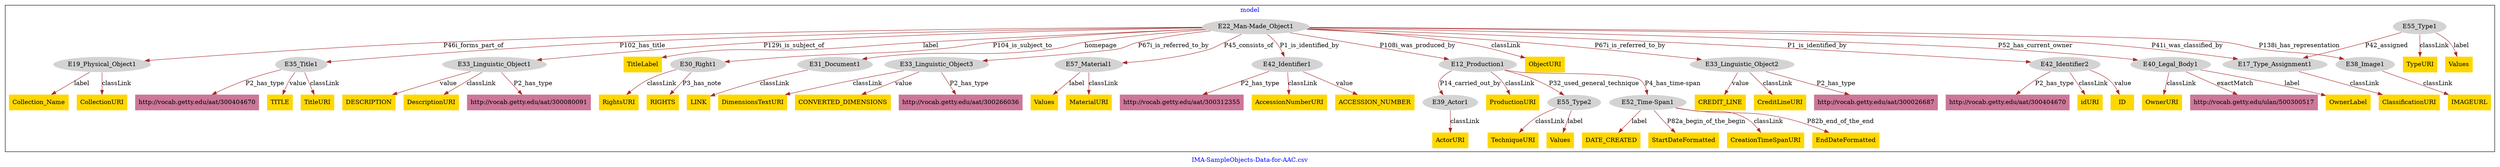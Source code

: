digraph n0 {
fontcolor="blue"
remincross="true"
label="IMA-SampleObjects-Data-for-AAC.csv"
subgraph cluster {
label="model"
n2[style="filled",color="white",fillcolor="lightgray",label="E42_Identifier2"];
n3[shape="plaintext",style="filled",fillcolor="gold",label="ID"];
n4[style="filled",color="white",fillcolor="lightgray",label="E40_Legal_Body1"];
n5[shape="plaintext",style="filled",fillcolor="gold",label="OwnerURI"];
n6[style="filled",color="white",fillcolor="lightgray",label="E55_Type1"];
n7[shape="plaintext",style="filled",fillcolor="gold",label="Values"];
n8[style="filled",color="white",fillcolor="lightgray",label="E38_Image1"];
n9[shape="plaintext",style="filled",fillcolor="gold",label="IMAGEURL"];
n10[shape="plaintext",style="filled",fillcolor="#CC7799",label="http://vocab.getty.edu/ulan/500300517"];
n11[style="filled",color="white",fillcolor="lightgray",label="E19_Physical_Object1"];
n12[shape="plaintext",style="filled",fillcolor="gold",label="Collection_Name"];
n13[style="filled",color="white",fillcolor="lightgray",label="E35_Title1"];
n14[shape="plaintext",style="filled",fillcolor="gold",label="TitleURI"];
n15[style="filled",color="white",fillcolor="lightgray",label="E33_Linguistic_Object1"];
n16[shape="plaintext",style="filled",fillcolor="gold",label="DESCRIPTION"];
n17[style="filled",color="white",fillcolor="lightgray",label="E55_Type2"];
n18[shape="plaintext",style="filled",fillcolor="gold",label="TechniqueURI"];
n19[style="filled",color="white",fillcolor="lightgray",label="E22_Man-Made_Object1"];
n20[shape="plaintext",style="filled",fillcolor="gold",label="TitleLabel"];
n21[shape="plaintext",style="filled",fillcolor="gold",label="OwnerLabel"];
n22[style="filled",color="white",fillcolor="lightgray",label="E52_Time-Span1"];
n23[shape="plaintext",style="filled",fillcolor="gold",label="StartDateFormatted"];
n24[style="filled",color="white",fillcolor="lightgray",label="E30_Right1"];
n25[shape="plaintext",style="filled",fillcolor="gold",label="RIGHTS"];
n26[style="filled",color="white",fillcolor="lightgray",label="E31_Document1"];
n27[shape="plaintext",style="filled",fillcolor="gold",label="LINK"];
n28[style="filled",color="white",fillcolor="lightgray",label="E17_Type_Assignment1"];
n29[shape="plaintext",style="filled",fillcolor="gold",label="ClassificationURI"];
n30[shape="plaintext",style="filled",fillcolor="#CC7799",label="http://vocab.getty.edu/aat/300404670"];
n31[shape="plaintext",style="filled",fillcolor="#CC7799",label="http://vocab.getty.edu/aat/300404670"];
n32[shape="plaintext",style="filled",fillcolor="gold",label="TITLE"];
n33[style="filled",color="white",fillcolor="lightgray",label="E33_Linguistic_Object3"];
n34[shape="plaintext",style="filled",fillcolor="#CC7799",label="http://vocab.getty.edu/aat/300266036"];
n35[shape="plaintext",style="filled",fillcolor="gold",label="CollectionURI"];
n36[style="filled",color="white",fillcolor="lightgray",label="E39_Actor1"];
n37[shape="plaintext",style="filled",fillcolor="gold",label="ActorURI"];
n38[style="filled",color="white",fillcolor="lightgray",label="E57_Material1"];
n39[shape="plaintext",style="filled",fillcolor="gold",label="Values"];
n40[shape="plaintext",style="filled",fillcolor="gold",label="DimensionsTextURI"];
n41[style="filled",color="white",fillcolor="lightgray",label="E12_Production1"];
n42[style="filled",color="white",fillcolor="lightgray",label="E42_Identifier1"];
n43[shape="plaintext",style="filled",fillcolor="gold",label="ACCESSION_NUMBER"];
n44[shape="plaintext",style="filled",fillcolor="gold",label="Values"];
n45[shape="plaintext",style="filled",fillcolor="#CC7799",label="http://vocab.getty.edu/aat/300312355"];
n46[shape="plaintext",style="filled",fillcolor="gold",label="CONVERTED_DIMENSIONS"];
n47[shape="plaintext",style="filled",fillcolor="gold",label="ProductionURI"];
n48[shape="plaintext",style="filled",fillcolor="gold",label="DescriptionURI"];
n49[shape="plaintext",style="filled",fillcolor="gold",label="MaterialURI"];
n50[shape="plaintext",style="filled",fillcolor="gold",label="TypeURI"];
n51[shape="plaintext",style="filled",fillcolor="gold",label="CreationTimeSpanURI"];
n52[shape="plaintext",style="filled",fillcolor="gold",label="ObjectURI"];
n53[style="filled",color="white",fillcolor="lightgray",label="E33_Linguistic_Object2"];
n54[shape="plaintext",style="filled",fillcolor="#CC7799",label="http://vocab.getty.edu/aat/300026687"];
n55[shape="plaintext",style="filled",fillcolor="gold",label="AccessionNumberURI"];
n56[shape="plaintext",style="filled",fillcolor="gold",label="idURI"];
n57[shape="plaintext",style="filled",fillcolor="#CC7799",label="http://vocab.getty.edu/aat/300080091"];
n58[shape="plaintext",style="filled",fillcolor="gold",label="EndDateFormatted"];
n59[shape="plaintext",style="filled",fillcolor="gold",label="RightsURI"];
n60[shape="plaintext",style="filled",fillcolor="gold",label="DATE_CREATED"];
n61[shape="plaintext",style="filled",fillcolor="gold",label="CREDIT_LINE"];
n62[shape="plaintext",style="filled",fillcolor="gold",label="CreditLineURI"];
}
n2 -> n3[color="brown",fontcolor="black",label="value"]
n4 -> n5[color="brown",fontcolor="black",label="classLink"]
n6 -> n7[color="brown",fontcolor="black",label="label"]
n8 -> n9[color="brown",fontcolor="black",label="classLink"]
n4 -> n10[color="brown",fontcolor="black",label="exactMatch"]
n11 -> n12[color="brown",fontcolor="black",label="label"]
n13 -> n14[color="brown",fontcolor="black",label="classLink"]
n15 -> n16[color="brown",fontcolor="black",label="value"]
n17 -> n18[color="brown",fontcolor="black",label="classLink"]
n19 -> n20[color="brown",fontcolor="black",label="label"]
n4 -> n21[color="brown",fontcolor="black",label="label"]
n22 -> n23[color="brown",fontcolor="black",label="P82a_begin_of_the_begin"]
n24 -> n25[color="brown",fontcolor="black",label="P3_has_note"]
n26 -> n27[color="brown",fontcolor="black",label="classLink"]
n28 -> n29[color="brown",fontcolor="black",label="classLink"]
n19 -> n26[color="brown",fontcolor="black",label="homepage"]
n13 -> n30[color="brown",fontcolor="black",label="P2_has_type"]
n2 -> n31[color="brown",fontcolor="black",label="P2_has_type"]
n13 -> n32[color="brown",fontcolor="black",label="value"]
n33 -> n34[color="brown",fontcolor="black",label="P2_has_type"]
n11 -> n35[color="brown",fontcolor="black",label="classLink"]
n36 -> n37[color="brown",fontcolor="black",label="classLink"]
n19 -> n38[color="brown",fontcolor="black",label="P45_consists_of"]
n17 -> n39[color="brown",fontcolor="black",label="label"]
n33 -> n40[color="brown",fontcolor="black",label="classLink"]
n41 -> n36[color="brown",fontcolor="black",label="P14_carried_out_by"]
n42 -> n43[color="brown",fontcolor="black",label="value"]
n41 -> n17[color="brown",fontcolor="black",label="P32_used_general_technique"]
n19 -> n8[color="brown",fontcolor="black",label="P138i_has_representation"]
n38 -> n44[color="brown",fontcolor="black",label="label"]
n42 -> n45[color="brown",fontcolor="black",label="P2_has_type"]
n19 -> n24[color="brown",fontcolor="black",label="P104_is_subject_to"]
n33 -> n46[color="brown",fontcolor="black",label="value"]
n19 -> n41[color="brown",fontcolor="black",label="P108i_was_produced_by"]
n41 -> n47[color="brown",fontcolor="black",label="classLink"]
n19 -> n42[color="brown",fontcolor="black",label="P1_is_identified_by"]
n19 -> n2[color="brown",fontcolor="black",label="P1_is_identified_by"]
n15 -> n48[color="brown",fontcolor="black",label="classLink"]
n38 -> n49[color="brown",fontcolor="black",label="classLink"]
n6 -> n50[color="brown",fontcolor="black",label="classLink"]
n22 -> n51[color="brown",fontcolor="black",label="classLink"]
n19 -> n4[color="brown",fontcolor="black",label="P52_has_current_owner"]
n19 -> n52[color="brown",fontcolor="black",label="classLink"]
n53 -> n54[color="brown",fontcolor="black",label="P2_has_type"]
n41 -> n22[color="brown",fontcolor="black",label="P4_has_time-span"]
n42 -> n55[color="brown",fontcolor="black",label="classLink"]
n2 -> n56[color="brown",fontcolor="black",label="classLink"]
n19 -> n15[color="brown",fontcolor="black",label="P129i_is_subject_of"]
n19 -> n13[color="brown",fontcolor="black",label="P102_has_title"]
n15 -> n57[color="brown",fontcolor="black",label="P2_has_type"]
n19 -> n11[color="brown",fontcolor="black",label="P46i_forms_part_of"]
n22 -> n58[color="brown",fontcolor="black",label="P82b_end_of_the_end"]
n24 -> n59[color="brown",fontcolor="black",label="classLink"]
n6 -> n28[color="brown",fontcolor="black",label="P42_assigned"]
n19 -> n53[color="brown",fontcolor="black",label="P67i_is_referred_to_by"]
n19 -> n33[color="brown",fontcolor="black",label="P67i_is_referred_to_by"]
n22 -> n60[color="brown",fontcolor="black",label="label"]
n19 -> n28[color="brown",fontcolor="black",label="P41i_was_classified_by"]
n53 -> n61[color="brown",fontcolor="black",label="value"]
n53 -> n62[color="brown",fontcolor="black",label="classLink"]
}
